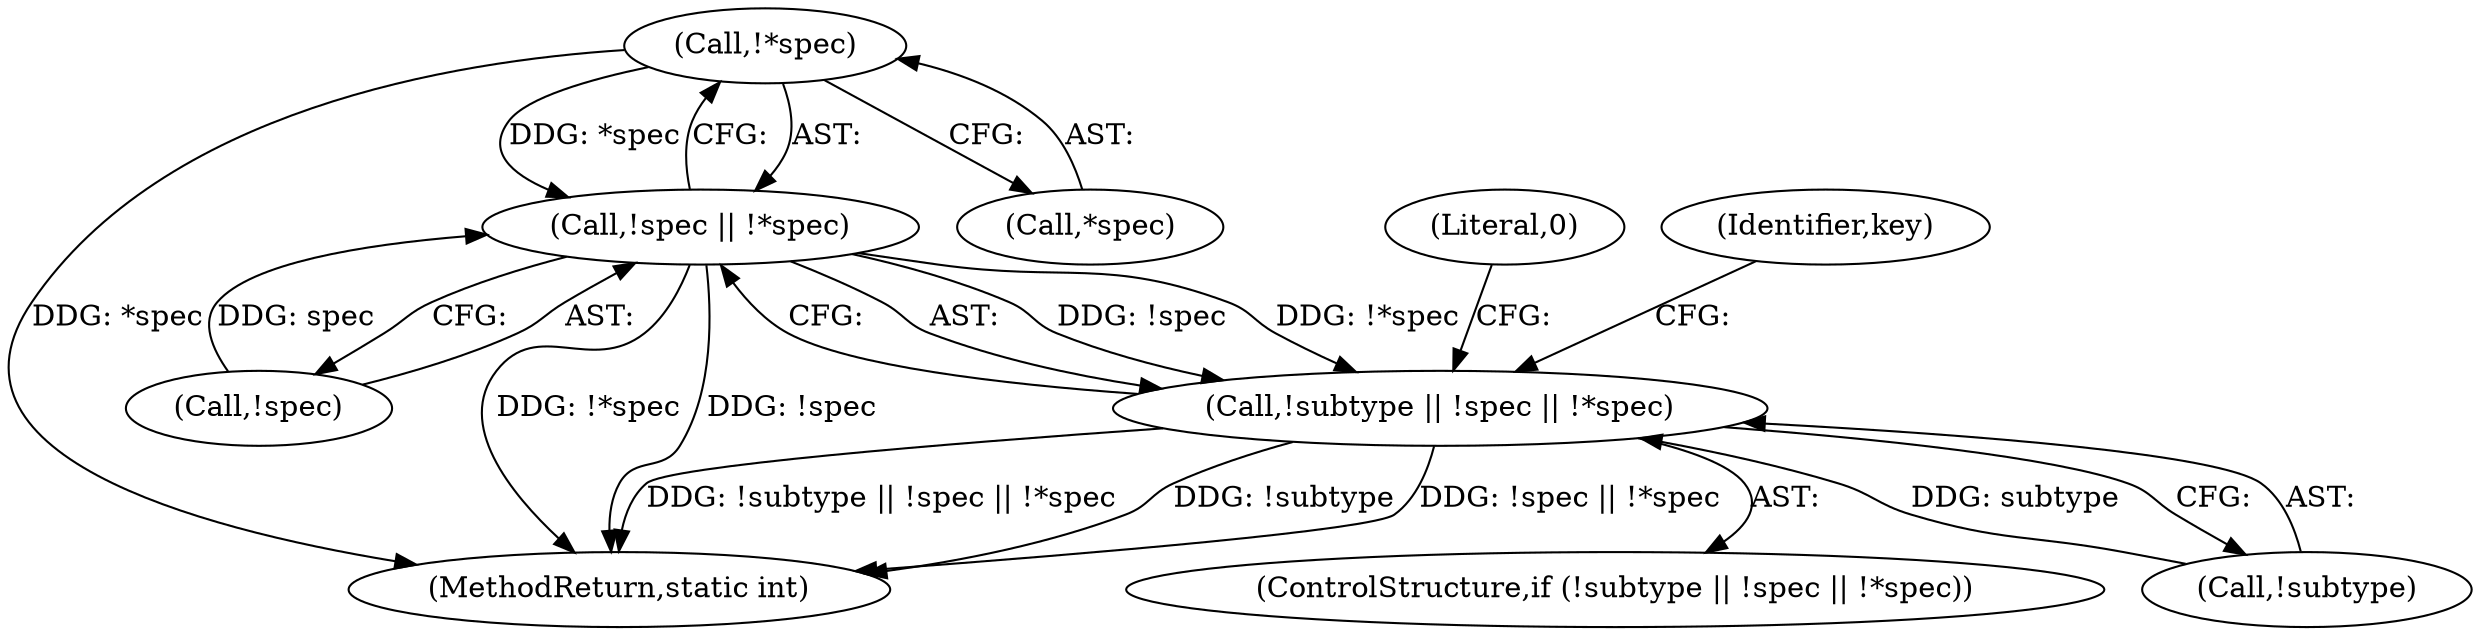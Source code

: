 digraph "0_linux_c06cfb08b88dfbe13be44a69ae2fdc3a7c902d81@pointer" {
"1000130" [label="(Call,!*spec)"];
"1000127" [label="(Call,!spec || !*spec)"];
"1000124" [label="(Call,!subtype || !spec || !*spec)"];
"1000201" [label="(MethodReturn,static int)"];
"1000123" [label="(ControlStructure,if (!subtype || !spec || !*spec))"];
"1000131" [label="(Call,*spec)"];
"1000124" [label="(Call,!subtype || !spec || !*spec)"];
"1000127" [label="(Call,!spec || !*spec)"];
"1000125" [label="(Call,!subtype)"];
"1000134" [label="(Literal,0)"];
"1000128" [label="(Call,!spec)"];
"1000138" [label="(Identifier,key)"];
"1000130" [label="(Call,!*spec)"];
"1000130" -> "1000127"  [label="AST: "];
"1000130" -> "1000131"  [label="CFG: "];
"1000131" -> "1000130"  [label="AST: "];
"1000127" -> "1000130"  [label="CFG: "];
"1000130" -> "1000201"  [label="DDG: *spec"];
"1000130" -> "1000127"  [label="DDG: *spec"];
"1000127" -> "1000124"  [label="AST: "];
"1000127" -> "1000128"  [label="CFG: "];
"1000128" -> "1000127"  [label="AST: "];
"1000124" -> "1000127"  [label="CFG: "];
"1000127" -> "1000201"  [label="DDG: !*spec"];
"1000127" -> "1000201"  [label="DDG: !spec"];
"1000127" -> "1000124"  [label="DDG: !spec"];
"1000127" -> "1000124"  [label="DDG: !*spec"];
"1000128" -> "1000127"  [label="DDG: spec"];
"1000124" -> "1000123"  [label="AST: "];
"1000124" -> "1000125"  [label="CFG: "];
"1000125" -> "1000124"  [label="AST: "];
"1000134" -> "1000124"  [label="CFG: "];
"1000138" -> "1000124"  [label="CFG: "];
"1000124" -> "1000201"  [label="DDG: !subtype"];
"1000124" -> "1000201"  [label="DDG: !spec || !*spec"];
"1000124" -> "1000201"  [label="DDG: !subtype || !spec || !*spec"];
"1000125" -> "1000124"  [label="DDG: subtype"];
}
